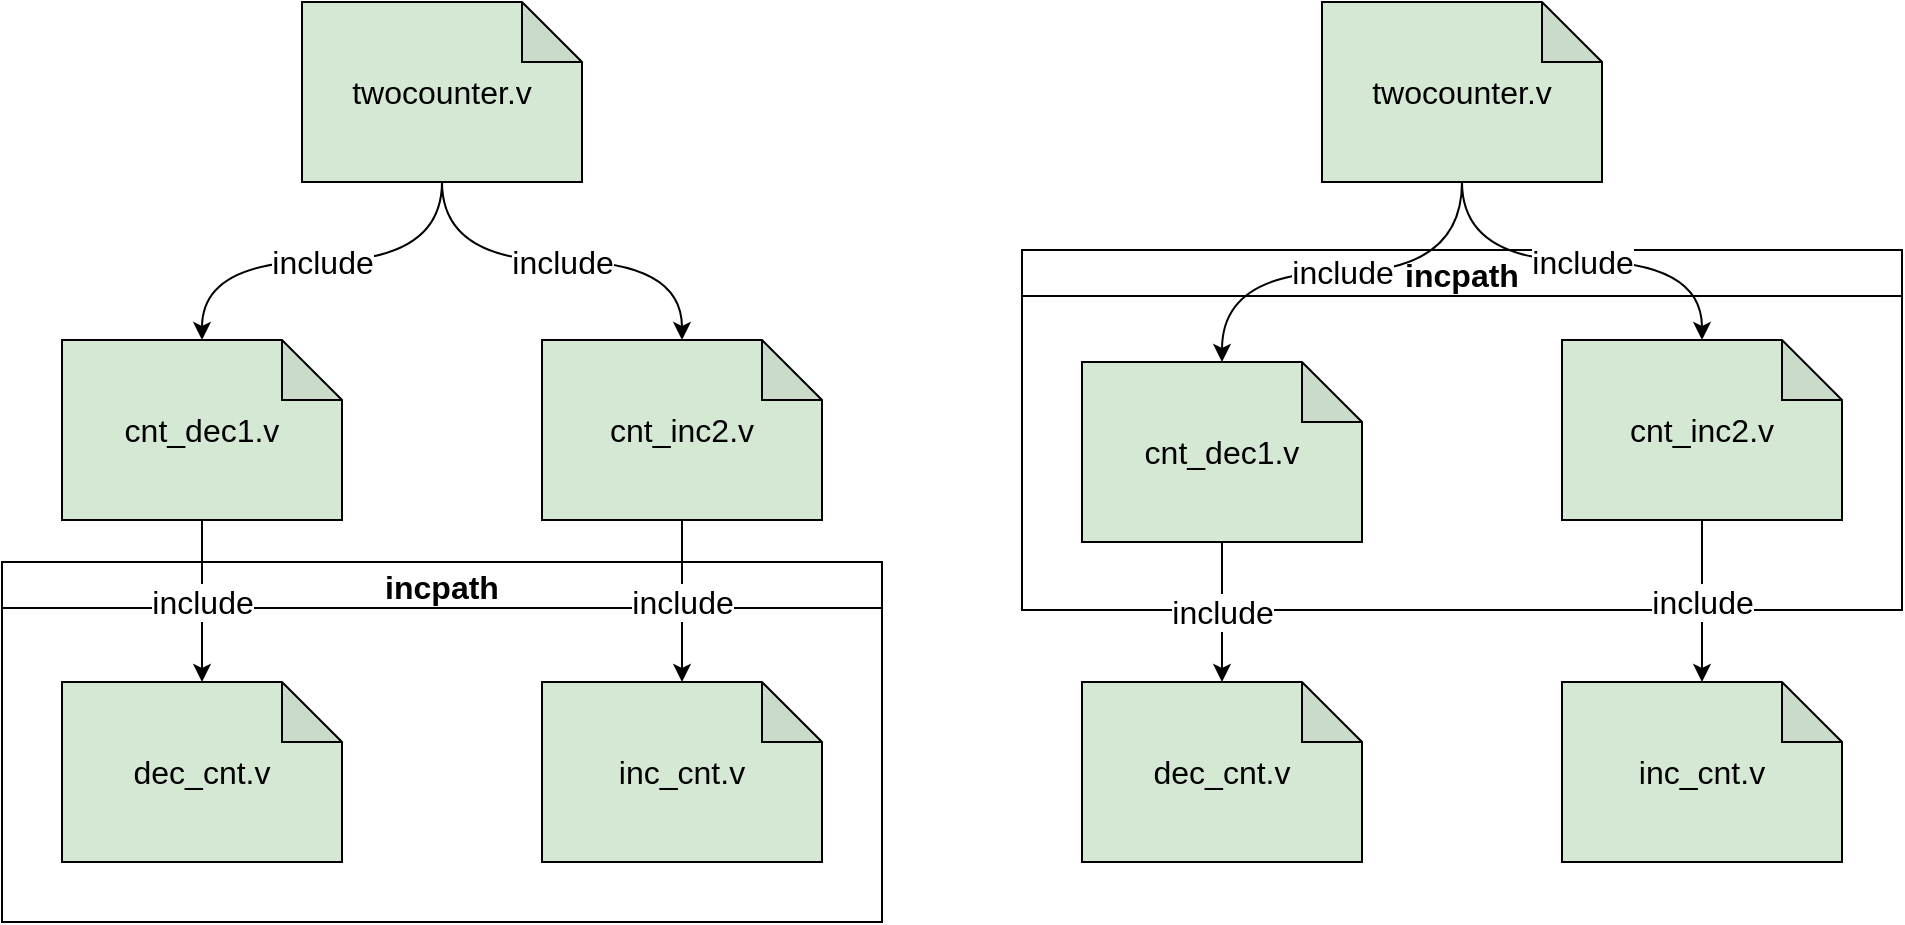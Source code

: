 <mxfile version="14.8.4" type="github">
  <diagram id="keHC-3Po6n7dFOt8Md2U" name="第 1 页">
    <mxGraphModel dx="1422" dy="762" grid="0" gridSize="10" guides="1" tooltips="1" connect="1" arrows="1" fold="1" page="1" pageScale="1" pageWidth="1169" pageHeight="827" math="0" shadow="0">
      <root>
        <mxCell id="0" />
        <mxCell id="1" parent="0" />
        <mxCell id="1QFMjTsGRwsi1aNZfZPo-17" value="incpath" style="swimlane;fontSize=16;" vertex="1" parent="1">
          <mxGeometry x="660" y="324" width="440" height="180" as="geometry" />
        </mxCell>
        <mxCell id="1QFMjTsGRwsi1aNZfZPo-16" value="cnt_inc2.v" style="shape=note;whiteSpace=wrap;html=1;backgroundOutline=1;darkOpacity=0.05;fontSize=16;fillColor=#D5E8D4;" vertex="1" parent="1QFMjTsGRwsi1aNZfZPo-17">
          <mxGeometry x="270" y="45" width="140" height="90" as="geometry" />
        </mxCell>
        <mxCell id="1QFMjTsGRwsi1aNZfZPo-15" value="cnt_dec1.v" style="shape=note;whiteSpace=wrap;html=1;backgroundOutline=1;darkOpacity=0.05;fontSize=16;fillColor=#D5E8D4;" vertex="1" parent="1QFMjTsGRwsi1aNZfZPo-17">
          <mxGeometry x="30" y="56" width="140" height="90" as="geometry" />
        </mxCell>
        <mxCell id="1QFMjTsGRwsi1aNZfZPo-8" value="include" style="edgeStyle=orthogonalEdgeStyle;rounded=0;orthogonalLoop=1;jettySize=auto;html=1;fontSize=16;curved=1;" edge="1" parent="1" source="1QFMjTsGRwsi1aNZfZPo-1" target="1QFMjTsGRwsi1aNZfZPo-2">
          <mxGeometry relative="1" as="geometry" />
        </mxCell>
        <mxCell id="1QFMjTsGRwsi1aNZfZPo-9" value="include" style="edgeStyle=orthogonalEdgeStyle;rounded=0;orthogonalLoop=1;jettySize=auto;html=1;entryX=0.5;entryY=0;entryDx=0;entryDy=0;entryPerimeter=0;fontSize=16;curved=1;" edge="1" parent="1" source="1QFMjTsGRwsi1aNZfZPo-1" target="1QFMjTsGRwsi1aNZfZPo-3">
          <mxGeometry relative="1" as="geometry" />
        </mxCell>
        <mxCell id="1QFMjTsGRwsi1aNZfZPo-1" value="twocounter.v" style="shape=note;whiteSpace=wrap;html=1;backgroundOutline=1;darkOpacity=0.05;fontSize=16;fillColor=#D5E8D4;" vertex="1" parent="1">
          <mxGeometry x="300" y="200" width="140" height="90" as="geometry" />
        </mxCell>
        <mxCell id="1QFMjTsGRwsi1aNZfZPo-2" value="cnt_dec1.v" style="shape=note;whiteSpace=wrap;html=1;backgroundOutline=1;darkOpacity=0.05;fontSize=16;fillColor=#D5E8D4;" vertex="1" parent="1">
          <mxGeometry x="180" y="369" width="140" height="90" as="geometry" />
        </mxCell>
        <mxCell id="1QFMjTsGRwsi1aNZfZPo-3" value="cnt_inc2.v" style="shape=note;whiteSpace=wrap;html=1;backgroundOutline=1;darkOpacity=0.05;fontSize=16;fillColor=#D5E8D4;" vertex="1" parent="1">
          <mxGeometry x="420" y="369" width="140" height="90" as="geometry" />
        </mxCell>
        <mxCell id="1QFMjTsGRwsi1aNZfZPo-6" value="incpath" style="swimlane;fontSize=16;" vertex="1" parent="1">
          <mxGeometry x="150" y="480" width="440" height="180" as="geometry" />
        </mxCell>
        <mxCell id="1QFMjTsGRwsi1aNZfZPo-4" value="dec_cnt.v" style="shape=note;whiteSpace=wrap;html=1;backgroundOutline=1;darkOpacity=0.05;fontSize=16;fillColor=#D5E8D4;" vertex="1" parent="1QFMjTsGRwsi1aNZfZPo-6">
          <mxGeometry x="30" y="60" width="140" height="90" as="geometry" />
        </mxCell>
        <mxCell id="1QFMjTsGRwsi1aNZfZPo-5" value="inc_cnt.v" style="shape=note;whiteSpace=wrap;html=1;backgroundOutline=1;darkOpacity=0.05;fontSize=16;fillColor=#D5E8D4;" vertex="1" parent="1QFMjTsGRwsi1aNZfZPo-6">
          <mxGeometry x="270" y="60" width="140" height="90" as="geometry" />
        </mxCell>
        <mxCell id="1QFMjTsGRwsi1aNZfZPo-10" value="include" style="edgeStyle=orthogonalEdgeStyle;rounded=0;orthogonalLoop=1;jettySize=auto;html=1;fontSize=16;curved=1;exitX=0.5;exitY=1;exitDx=0;exitDy=0;exitPerimeter=0;entryX=0.5;entryY=0;entryDx=0;entryDy=0;entryPerimeter=0;" edge="1" parent="1" source="1QFMjTsGRwsi1aNZfZPo-2" target="1QFMjTsGRwsi1aNZfZPo-4">
          <mxGeometry relative="1" as="geometry">
            <mxPoint x="380" y="300" as="sourcePoint" />
            <mxPoint x="260" y="379" as="targetPoint" />
          </mxGeometry>
        </mxCell>
        <mxCell id="1QFMjTsGRwsi1aNZfZPo-11" value="include" style="edgeStyle=orthogonalEdgeStyle;rounded=0;orthogonalLoop=1;jettySize=auto;html=1;fontSize=16;curved=1;exitX=0.5;exitY=1;exitDx=0;exitDy=0;exitPerimeter=0;" edge="1" parent="1" source="1QFMjTsGRwsi1aNZfZPo-3" target="1QFMjTsGRwsi1aNZfZPo-5">
          <mxGeometry relative="1" as="geometry">
            <mxPoint x="260" y="469" as="sourcePoint" />
            <mxPoint x="260" y="550" as="targetPoint" />
          </mxGeometry>
        </mxCell>
        <mxCell id="1QFMjTsGRwsi1aNZfZPo-12" value="include" style="edgeStyle=orthogonalEdgeStyle;rounded=0;orthogonalLoop=1;jettySize=auto;html=1;fontSize=16;curved=1;" edge="1" parent="1" source="1QFMjTsGRwsi1aNZfZPo-14" target="1QFMjTsGRwsi1aNZfZPo-15">
          <mxGeometry relative="1" as="geometry" />
        </mxCell>
        <mxCell id="1QFMjTsGRwsi1aNZfZPo-13" value="include" style="edgeStyle=orthogonalEdgeStyle;rounded=0;orthogonalLoop=1;jettySize=auto;html=1;entryX=0.5;entryY=0;entryDx=0;entryDy=0;entryPerimeter=0;fontSize=16;curved=1;" edge="1" parent="1" source="1QFMjTsGRwsi1aNZfZPo-14" target="1QFMjTsGRwsi1aNZfZPo-16">
          <mxGeometry relative="1" as="geometry" />
        </mxCell>
        <mxCell id="1QFMjTsGRwsi1aNZfZPo-14" value="twocounter.v" style="shape=note;whiteSpace=wrap;html=1;backgroundOutline=1;darkOpacity=0.05;fontSize=16;fillColor=#D5E8D4;" vertex="1" parent="1">
          <mxGeometry x="810" y="200" width="140" height="90" as="geometry" />
        </mxCell>
        <mxCell id="1QFMjTsGRwsi1aNZfZPo-20" value="include" style="edgeStyle=orthogonalEdgeStyle;rounded=0;orthogonalLoop=1;jettySize=auto;html=1;fontSize=16;curved=1;exitX=0.5;exitY=1;exitDx=0;exitDy=0;exitPerimeter=0;entryX=0.5;entryY=0;entryDx=0;entryDy=0;entryPerimeter=0;" edge="1" parent="1" source="1QFMjTsGRwsi1aNZfZPo-15" target="1QFMjTsGRwsi1aNZfZPo-18">
          <mxGeometry relative="1" as="geometry">
            <mxPoint x="890" y="300" as="sourcePoint" />
            <mxPoint x="770" y="379" as="targetPoint" />
          </mxGeometry>
        </mxCell>
        <mxCell id="1QFMjTsGRwsi1aNZfZPo-21" value="include" style="edgeStyle=orthogonalEdgeStyle;rounded=0;orthogonalLoop=1;jettySize=auto;html=1;fontSize=16;curved=1;exitX=0.5;exitY=1;exitDx=0;exitDy=0;exitPerimeter=0;" edge="1" parent="1" source="1QFMjTsGRwsi1aNZfZPo-16" target="1QFMjTsGRwsi1aNZfZPo-19">
          <mxGeometry relative="1" as="geometry">
            <mxPoint x="770" y="469" as="sourcePoint" />
            <mxPoint x="770" y="550" as="targetPoint" />
          </mxGeometry>
        </mxCell>
        <mxCell id="1QFMjTsGRwsi1aNZfZPo-18" value="dec_cnt.v" style="shape=note;whiteSpace=wrap;html=1;backgroundOutline=1;darkOpacity=0.05;fontSize=16;fillColor=#D5E8D4;" vertex="1" parent="1">
          <mxGeometry x="690" y="540" width="140" height="90" as="geometry" />
        </mxCell>
        <mxCell id="1QFMjTsGRwsi1aNZfZPo-19" value="inc_cnt.v" style="shape=note;whiteSpace=wrap;html=1;backgroundOutline=1;darkOpacity=0.05;fontSize=16;fillColor=#D5E8D4;" vertex="1" parent="1">
          <mxGeometry x="930" y="540" width="140" height="90" as="geometry" />
        </mxCell>
      </root>
    </mxGraphModel>
  </diagram>
</mxfile>
